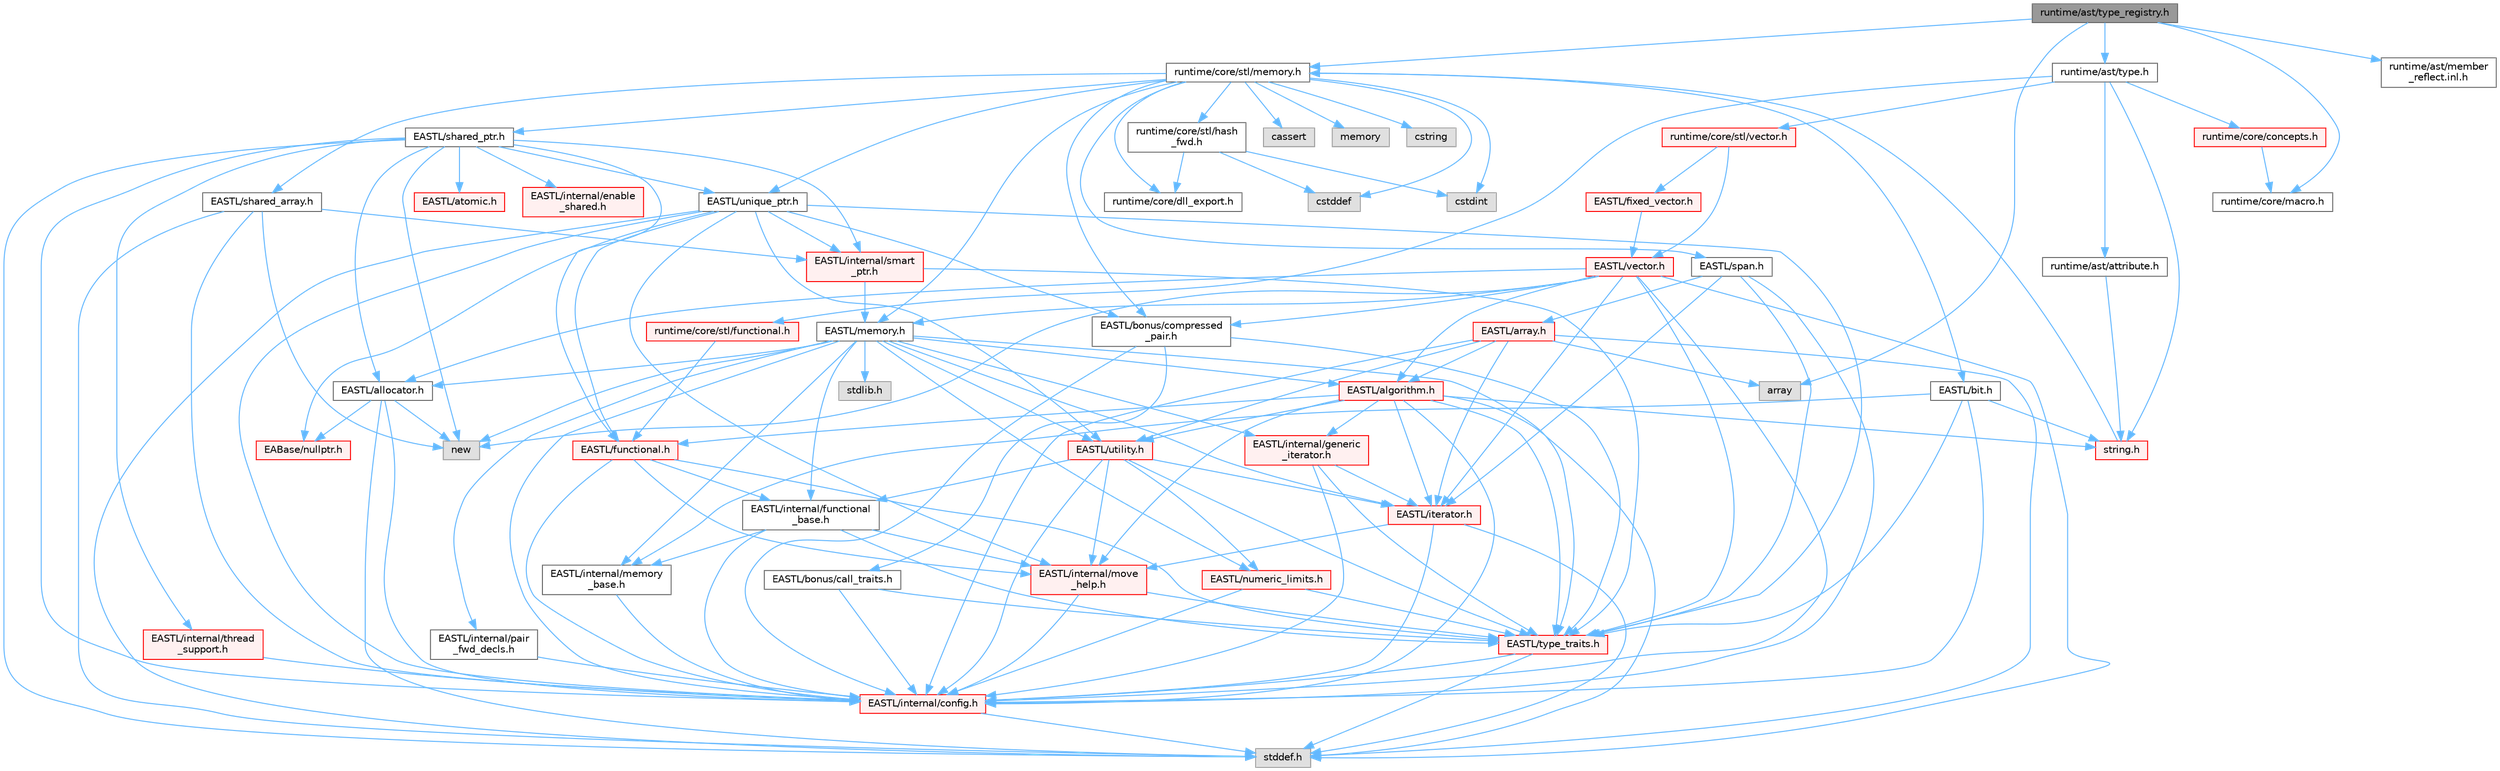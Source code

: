 digraph "runtime/ast/type_registry.h"
{
 // LATEX_PDF_SIZE
  bgcolor="transparent";
  edge [fontname=Helvetica,fontsize=10,labelfontname=Helvetica,labelfontsize=10];
  node [fontname=Helvetica,fontsize=10,shape=box,height=0.2,width=0.4];
  Node1 [id="Node000001",label="runtime/ast/type_registry.h",height=0.2,width=0.4,color="gray40", fillcolor="grey60", style="filled", fontcolor="black",tooltip=" "];
  Node1 -> Node2 [id="edge1_Node000001_Node000002",color="steelblue1",style="solid",tooltip=" "];
  Node2 [id="Node000002",label="array",height=0.2,width=0.4,color="grey60", fillcolor="#E0E0E0", style="filled",tooltip=" "];
  Node1 -> Node3 [id="edge2_Node000001_Node000003",color="steelblue1",style="solid",tooltip=" "];
  Node3 [id="Node000003",label="runtime/core/stl/memory.h",height=0.2,width=0.4,color="grey40", fillcolor="white", style="filled",URL="$core_2stl_2memory_8h.html",tooltip=" "];
  Node3 -> Node4 [id="edge3_Node000003_Node000004",color="steelblue1",style="solid",tooltip=" "];
  Node4 [id="Node000004",label="cstddef",height=0.2,width=0.4,color="grey60", fillcolor="#E0E0E0", style="filled",tooltip=" "];
  Node3 -> Node5 [id="edge4_Node000003_Node000005",color="steelblue1",style="solid",tooltip=" "];
  Node5 [id="Node000005",label="cstdint",height=0.2,width=0.4,color="grey60", fillcolor="#E0E0E0", style="filled",tooltip=" "];
  Node3 -> Node6 [id="edge5_Node000003_Node000006",color="steelblue1",style="solid",tooltip=" "];
  Node6 [id="Node000006",label="cassert",height=0.2,width=0.4,color="grey60", fillcolor="#E0E0E0", style="filled",tooltip=" "];
  Node3 -> Node7 [id="edge6_Node000003_Node000007",color="steelblue1",style="solid",tooltip=" "];
  Node7 [id="Node000007",label="memory",height=0.2,width=0.4,color="grey60", fillcolor="#E0E0E0", style="filled",tooltip=" "];
  Node3 -> Node8 [id="edge7_Node000003_Node000008",color="steelblue1",style="solid",tooltip=" "];
  Node8 [id="Node000008",label="cstring",height=0.2,width=0.4,color="grey60", fillcolor="#E0E0E0", style="filled",tooltip=" "];
  Node3 -> Node9 [id="edge8_Node000003_Node000009",color="steelblue1",style="solid",tooltip=" "];
  Node9 [id="Node000009",label="EASTL/bit.h",height=0.2,width=0.4,color="grey40", fillcolor="white", style="filled",URL="$bit_8h.html",tooltip=" "];
  Node9 -> Node10 [id="edge9_Node000009_Node000010",color="steelblue1",style="solid",tooltip=" "];
  Node10 [id="Node000010",label="EASTL/internal/config.h",height=0.2,width=0.4,color="red", fillcolor="#FFF0F0", style="filled",URL="$config_8h.html",tooltip=" "];
  Node10 -> Node18 [id="edge10_Node000010_Node000018",color="steelblue1",style="solid",tooltip=" "];
  Node18 [id="Node000018",label="stddef.h",height=0.2,width=0.4,color="grey60", fillcolor="#E0E0E0", style="filled",tooltip=" "];
  Node9 -> Node19 [id="edge11_Node000009_Node000019",color="steelblue1",style="solid",tooltip=" "];
  Node19 [id="Node000019",label="EASTL/internal/memory\l_base.h",height=0.2,width=0.4,color="grey40", fillcolor="white", style="filled",URL="$memory__base_8h.html",tooltip=" "];
  Node19 -> Node10 [id="edge12_Node000019_Node000010",color="steelblue1",style="solid",tooltip=" "];
  Node9 -> Node20 [id="edge13_Node000009_Node000020",color="steelblue1",style="solid",tooltip=" "];
  Node20 [id="Node000020",label="EASTL/type_traits.h",height=0.2,width=0.4,color="red", fillcolor="#FFF0F0", style="filled",URL="$_e_a_s_t_l_2include_2_e_a_s_t_l_2type__traits_8h.html",tooltip=" "];
  Node20 -> Node10 [id="edge14_Node000020_Node000010",color="steelblue1",style="solid",tooltip=" "];
  Node20 -> Node18 [id="edge15_Node000020_Node000018",color="steelblue1",style="solid",tooltip=" "];
  Node9 -> Node30 [id="edge16_Node000009_Node000030",color="steelblue1",style="solid",tooltip=" "];
  Node30 [id="Node000030",label="string.h",height=0.2,width=0.4,color="red", fillcolor="#FFF0F0", style="filled",URL="$string_8h.html",tooltip=" "];
  Node30 -> Node3 [id="edge17_Node000030_Node000003",color="steelblue1",style="solid",tooltip=" "];
  Node3 -> Node33 [id="edge18_Node000003_Node000033",color="steelblue1",style="solid",tooltip=" "];
  Node33 [id="Node000033",label="EASTL/memory.h",height=0.2,width=0.4,color="grey40", fillcolor="white", style="filled",URL="$_e_a_s_t_l_2include_2_e_a_s_t_l_2memory_8h.html",tooltip=" "];
  Node33 -> Node10 [id="edge19_Node000033_Node000010",color="steelblue1",style="solid",tooltip=" "];
  Node33 -> Node19 [id="edge20_Node000033_Node000019",color="steelblue1",style="solid",tooltip=" "];
  Node33 -> Node34 [id="edge21_Node000033_Node000034",color="steelblue1",style="solid",tooltip=" "];
  Node34 [id="Node000034",label="EASTL/internal/generic\l_iterator.h",height=0.2,width=0.4,color="red", fillcolor="#FFF0F0", style="filled",URL="$generic__iterator_8h.html",tooltip=" "];
  Node34 -> Node10 [id="edge22_Node000034_Node000010",color="steelblue1",style="solid",tooltip=" "];
  Node34 -> Node35 [id="edge23_Node000034_Node000035",color="steelblue1",style="solid",tooltip=" "];
  Node35 [id="Node000035",label="EASTL/iterator.h",height=0.2,width=0.4,color="red", fillcolor="#FFF0F0", style="filled",URL="$_e_a_s_t_l_2include_2_e_a_s_t_l_2iterator_8h.html",tooltip=" "];
  Node35 -> Node10 [id="edge24_Node000035_Node000010",color="steelblue1",style="solid",tooltip=" "];
  Node35 -> Node36 [id="edge25_Node000035_Node000036",color="steelblue1",style="solid",tooltip=" "];
  Node36 [id="Node000036",label="EASTL/internal/move\l_help.h",height=0.2,width=0.4,color="red", fillcolor="#FFF0F0", style="filled",URL="$move__help_8h.html",tooltip=" "];
  Node36 -> Node10 [id="edge26_Node000036_Node000010",color="steelblue1",style="solid",tooltip=" "];
  Node36 -> Node20 [id="edge27_Node000036_Node000020",color="steelblue1",style="solid",tooltip=" "];
  Node35 -> Node18 [id="edge28_Node000035_Node000018",color="steelblue1",style="solid",tooltip=" "];
  Node34 -> Node20 [id="edge29_Node000034_Node000020",color="steelblue1",style="solid",tooltip=" "];
  Node33 -> Node38 [id="edge30_Node000033_Node000038",color="steelblue1",style="solid",tooltip=" "];
  Node38 [id="Node000038",label="EASTL/internal/pair\l_fwd_decls.h",height=0.2,width=0.4,color="grey40", fillcolor="white", style="filled",URL="$pair__fwd__decls_8h.html",tooltip=" "];
  Node38 -> Node10 [id="edge31_Node000038_Node000010",color="steelblue1",style="solid",tooltip=" "];
  Node33 -> Node39 [id="edge32_Node000033_Node000039",color="steelblue1",style="solid",tooltip=" "];
  Node39 [id="Node000039",label="EASTL/internal/functional\l_base.h",height=0.2,width=0.4,color="grey40", fillcolor="white", style="filled",URL="$functional__base_8h.html",tooltip=" "];
  Node39 -> Node10 [id="edge33_Node000039_Node000010",color="steelblue1",style="solid",tooltip=" "];
  Node39 -> Node19 [id="edge34_Node000039_Node000019",color="steelblue1",style="solid",tooltip=" "];
  Node39 -> Node36 [id="edge35_Node000039_Node000036",color="steelblue1",style="solid",tooltip=" "];
  Node39 -> Node20 [id="edge36_Node000039_Node000020",color="steelblue1",style="solid",tooltip=" "];
  Node33 -> Node40 [id="edge37_Node000033_Node000040",color="steelblue1",style="solid",tooltip=" "];
  Node40 [id="Node000040",label="EASTL/algorithm.h",height=0.2,width=0.4,color="red", fillcolor="#FFF0F0", style="filled",URL="$_e_a_s_t_l_2include_2_e_a_s_t_l_2algorithm_8h.html",tooltip=" "];
  Node40 -> Node10 [id="edge38_Node000040_Node000010",color="steelblue1",style="solid",tooltip=" "];
  Node40 -> Node20 [id="edge39_Node000040_Node000020",color="steelblue1",style="solid",tooltip=" "];
  Node40 -> Node36 [id="edge40_Node000040_Node000036",color="steelblue1",style="solid",tooltip=" "];
  Node40 -> Node35 [id="edge41_Node000040_Node000035",color="steelblue1",style="solid",tooltip=" "];
  Node40 -> Node43 [id="edge42_Node000040_Node000043",color="steelblue1",style="solid",tooltip=" "];
  Node43 [id="Node000043",label="EASTL/functional.h",height=0.2,width=0.4,color="red", fillcolor="#FFF0F0", style="filled",URL="$_e_a_s_t_l_2include_2_e_a_s_t_l_2functional_8h.html",tooltip=" "];
  Node43 -> Node10 [id="edge43_Node000043_Node000010",color="steelblue1",style="solid",tooltip=" "];
  Node43 -> Node36 [id="edge44_Node000043_Node000036",color="steelblue1",style="solid",tooltip=" "];
  Node43 -> Node20 [id="edge45_Node000043_Node000020",color="steelblue1",style="solid",tooltip=" "];
  Node43 -> Node39 [id="edge46_Node000043_Node000039",color="steelblue1",style="solid",tooltip=" "];
  Node40 -> Node50 [id="edge47_Node000040_Node000050",color="steelblue1",style="solid",tooltip=" "];
  Node50 [id="Node000050",label="EASTL/utility.h",height=0.2,width=0.4,color="red", fillcolor="#FFF0F0", style="filled",URL="$_e_a_s_t_l_2include_2_e_a_s_t_l_2utility_8h.html",tooltip=" "];
  Node50 -> Node10 [id="edge48_Node000050_Node000010",color="steelblue1",style="solid",tooltip=" "];
  Node50 -> Node20 [id="edge49_Node000050_Node000020",color="steelblue1",style="solid",tooltip=" "];
  Node50 -> Node35 [id="edge50_Node000050_Node000035",color="steelblue1",style="solid",tooltip=" "];
  Node50 -> Node51 [id="edge51_Node000050_Node000051",color="steelblue1",style="solid",tooltip=" "];
  Node51 [id="Node000051",label="EASTL/numeric_limits.h",height=0.2,width=0.4,color="red", fillcolor="#FFF0F0", style="filled",URL="$numeric__limits_8h.html",tooltip=" "];
  Node51 -> Node10 [id="edge52_Node000051_Node000010",color="steelblue1",style="solid",tooltip=" "];
  Node51 -> Node20 [id="edge53_Node000051_Node000020",color="steelblue1",style="solid",tooltip=" "];
  Node50 -> Node39 [id="edge54_Node000050_Node000039",color="steelblue1",style="solid",tooltip=" "];
  Node50 -> Node36 [id="edge55_Node000050_Node000036",color="steelblue1",style="solid",tooltip=" "];
  Node40 -> Node34 [id="edge56_Node000040_Node000034",color="steelblue1",style="solid",tooltip=" "];
  Node40 -> Node18 [id="edge57_Node000040_Node000018",color="steelblue1",style="solid",tooltip=" "];
  Node40 -> Node30 [id="edge58_Node000040_Node000030",color="steelblue1",style="solid",tooltip=" "];
  Node33 -> Node20 [id="edge59_Node000033_Node000020",color="steelblue1",style="solid",tooltip=" "];
  Node33 -> Node47 [id="edge60_Node000033_Node000047",color="steelblue1",style="solid",tooltip=" "];
  Node47 [id="Node000047",label="EASTL/allocator.h",height=0.2,width=0.4,color="grey40", fillcolor="white", style="filled",URL="$allocator_8h.html",tooltip=" "];
  Node47 -> Node10 [id="edge61_Node000047_Node000010",color="steelblue1",style="solid",tooltip=" "];
  Node47 -> Node22 [id="edge62_Node000047_Node000022",color="steelblue1",style="solid",tooltip=" "];
  Node22 [id="Node000022",label="EABase/nullptr.h",height=0.2,width=0.4,color="red", fillcolor="#FFF0F0", style="filled",URL="$nullptr_8h.html",tooltip=" "];
  Node47 -> Node18 [id="edge63_Node000047_Node000018",color="steelblue1",style="solid",tooltip=" "];
  Node47 -> Node48 [id="edge64_Node000047_Node000048",color="steelblue1",style="solid",tooltip=" "];
  Node48 [id="Node000048",label="new",height=0.2,width=0.4,color="grey60", fillcolor="#E0E0E0", style="filled",tooltip=" "];
  Node33 -> Node35 [id="edge65_Node000033_Node000035",color="steelblue1",style="solid",tooltip=" "];
  Node33 -> Node50 [id="edge66_Node000033_Node000050",color="steelblue1",style="solid",tooltip=" "];
  Node33 -> Node51 [id="edge67_Node000033_Node000051",color="steelblue1",style="solid",tooltip=" "];
  Node33 -> Node60 [id="edge68_Node000033_Node000060",color="steelblue1",style="solid",tooltip=" "];
  Node60 [id="Node000060",label="stdlib.h",height=0.2,width=0.4,color="grey60", fillcolor="#E0E0E0", style="filled",tooltip=" "];
  Node33 -> Node48 [id="edge69_Node000033_Node000048",color="steelblue1",style="solid",tooltip=" "];
  Node3 -> Node61 [id="edge70_Node000003_Node000061",color="steelblue1",style="solid",tooltip=" "];
  Node61 [id="Node000061",label="EASTL/shared_array.h",height=0.2,width=0.4,color="grey40", fillcolor="white", style="filled",URL="$shared__array_8h.html",tooltip=" "];
  Node61 -> Node10 [id="edge71_Node000061_Node000010",color="steelblue1",style="solid",tooltip=" "];
  Node61 -> Node62 [id="edge72_Node000061_Node000062",color="steelblue1",style="solid",tooltip=" "];
  Node62 [id="Node000062",label="EASTL/internal/smart\l_ptr.h",height=0.2,width=0.4,color="red", fillcolor="#FFF0F0", style="filled",URL="$smart__ptr_8h.html",tooltip=" "];
  Node62 -> Node33 [id="edge73_Node000062_Node000033",color="steelblue1",style="solid",tooltip=" "];
  Node62 -> Node20 [id="edge74_Node000062_Node000020",color="steelblue1",style="solid",tooltip=" "];
  Node61 -> Node48 [id="edge75_Node000061_Node000048",color="steelblue1",style="solid",tooltip=" "];
  Node61 -> Node18 [id="edge76_Node000061_Node000018",color="steelblue1",style="solid",tooltip=" "];
  Node3 -> Node64 [id="edge77_Node000003_Node000064",color="steelblue1",style="solid",tooltip=" "];
  Node64 [id="Node000064",label="EASTL/unique_ptr.h",height=0.2,width=0.4,color="grey40", fillcolor="white", style="filled",URL="$unique__ptr_8h.html",tooltip=" "];
  Node64 -> Node22 [id="edge78_Node000064_Node000022",color="steelblue1",style="solid",tooltip=" "];
  Node64 -> Node65 [id="edge79_Node000064_Node000065",color="steelblue1",style="solid",tooltip=" "];
  Node65 [id="Node000065",label="EASTL/bonus/compressed\l_pair.h",height=0.2,width=0.4,color="grey40", fillcolor="white", style="filled",URL="$compressed__pair_8h.html",tooltip=" "];
  Node65 -> Node10 [id="edge80_Node000065_Node000010",color="steelblue1",style="solid",tooltip=" "];
  Node65 -> Node20 [id="edge81_Node000065_Node000020",color="steelblue1",style="solid",tooltip=" "];
  Node65 -> Node66 [id="edge82_Node000065_Node000066",color="steelblue1",style="solid",tooltip=" "];
  Node66 [id="Node000066",label="EASTL/bonus/call_traits.h",height=0.2,width=0.4,color="grey40", fillcolor="white", style="filled",URL="$call__traits_8h.html",tooltip=" "];
  Node66 -> Node10 [id="edge83_Node000066_Node000010",color="steelblue1",style="solid",tooltip=" "];
  Node66 -> Node20 [id="edge84_Node000066_Node000020",color="steelblue1",style="solid",tooltip=" "];
  Node64 -> Node43 [id="edge85_Node000064_Node000043",color="steelblue1",style="solid",tooltip=" "];
  Node64 -> Node10 [id="edge86_Node000064_Node000010",color="steelblue1",style="solid",tooltip=" "];
  Node64 -> Node36 [id="edge87_Node000064_Node000036",color="steelblue1",style="solid",tooltip=" "];
  Node64 -> Node62 [id="edge88_Node000064_Node000062",color="steelblue1",style="solid",tooltip=" "];
  Node64 -> Node20 [id="edge89_Node000064_Node000020",color="steelblue1",style="solid",tooltip=" "];
  Node64 -> Node50 [id="edge90_Node000064_Node000050",color="steelblue1",style="solid",tooltip=" "];
  Node64 -> Node18 [id="edge91_Node000064_Node000018",color="steelblue1",style="solid",tooltip=" "];
  Node3 -> Node67 [id="edge92_Node000003_Node000067",color="steelblue1",style="solid",tooltip=" "];
  Node67 [id="Node000067",label="EASTL/shared_ptr.h",height=0.2,width=0.4,color="grey40", fillcolor="white", style="filled",URL="$shared__ptr_8h.html",tooltip=" "];
  Node67 -> Node10 [id="edge93_Node000067_Node000010",color="steelblue1",style="solid",tooltip=" "];
  Node67 -> Node62 [id="edge94_Node000067_Node000062",color="steelblue1",style="solid",tooltip=" "];
  Node67 -> Node68 [id="edge95_Node000067_Node000068",color="steelblue1",style="solid",tooltip=" "];
  Node68 [id="Node000068",label="EASTL/internal/thread\l_support.h",height=0.2,width=0.4,color="red", fillcolor="#FFF0F0", style="filled",URL="$thread__support_8h.html",tooltip=" "];
  Node68 -> Node10 [id="edge96_Node000068_Node000010",color="steelblue1",style="solid",tooltip=" "];
  Node67 -> Node64 [id="edge97_Node000067_Node000064",color="steelblue1",style="solid",tooltip=" "];
  Node67 -> Node43 [id="edge98_Node000067_Node000043",color="steelblue1",style="solid",tooltip=" "];
  Node67 -> Node47 [id="edge99_Node000067_Node000047",color="steelblue1",style="solid",tooltip=" "];
  Node67 -> Node69 [id="edge100_Node000067_Node000069",color="steelblue1",style="solid",tooltip=" "];
  Node69 [id="Node000069",label="EASTL/atomic.h",height=0.2,width=0.4,color="red", fillcolor="#FFF0F0", style="filled",URL="$_e_a_s_t_l_2include_2_e_a_s_t_l_2atomic_8h.html",tooltip=" "];
  Node67 -> Node48 [id="edge101_Node000067_Node000048",color="steelblue1",style="solid",tooltip=" "];
  Node67 -> Node18 [id="edge102_Node000067_Node000018",color="steelblue1",style="solid",tooltip=" "];
  Node67 -> Node146 [id="edge103_Node000067_Node000146",color="steelblue1",style="solid",tooltip=" "];
  Node146 [id="Node000146",label="EASTL/internal/enable\l_shared.h",height=0.2,width=0.4,color="red", fillcolor="#FFF0F0", style="filled",URL="$enable__shared_8h.html",tooltip=" "];
  Node3 -> Node147 [id="edge104_Node000003_Node000147",color="steelblue1",style="solid",tooltip=" "];
  Node147 [id="Node000147",label="EASTL/span.h",height=0.2,width=0.4,color="grey40", fillcolor="white", style="filled",URL="$span_8h.html",tooltip=" "];
  Node147 -> Node10 [id="edge105_Node000147_Node000010",color="steelblue1",style="solid",tooltip=" "];
  Node147 -> Node20 [id="edge106_Node000147_Node000020",color="steelblue1",style="solid",tooltip=" "];
  Node147 -> Node35 [id="edge107_Node000147_Node000035",color="steelblue1",style="solid",tooltip=" "];
  Node147 -> Node148 [id="edge108_Node000147_Node000148",color="steelblue1",style="solid",tooltip=" "];
  Node148 [id="Node000148",label="EASTL/array.h",height=0.2,width=0.4,color="red", fillcolor="#FFF0F0", style="filled",URL="$array_8h.html",tooltip=" "];
  Node148 -> Node10 [id="edge109_Node000148_Node000010",color="steelblue1",style="solid",tooltip=" "];
  Node148 -> Node35 [id="edge110_Node000148_Node000035",color="steelblue1",style="solid",tooltip=" "];
  Node148 -> Node40 [id="edge111_Node000148_Node000040",color="steelblue1",style="solid",tooltip=" "];
  Node148 -> Node50 [id="edge112_Node000148_Node000050",color="steelblue1",style="solid",tooltip=" "];
  Node148 -> Node18 [id="edge113_Node000148_Node000018",color="steelblue1",style="solid",tooltip=" "];
  Node148 -> Node2 [id="edge114_Node000148_Node000002",color="steelblue1",style="solid",tooltip=" "];
  Node3 -> Node65 [id="edge115_Node000003_Node000065",color="steelblue1",style="solid",tooltip=" "];
  Node3 -> Node149 [id="edge116_Node000003_Node000149",color="steelblue1",style="solid",tooltip=" "];
  Node149 [id="Node000149",label="runtime/core/dll_export.h",height=0.2,width=0.4,color="grey40", fillcolor="white", style="filled",URL="$dll__export_8h.html",tooltip=" "];
  Node3 -> Node150 [id="edge117_Node000003_Node000150",color="steelblue1",style="solid",tooltip=" "];
  Node150 [id="Node000150",label="runtime/core/stl/hash\l_fwd.h",height=0.2,width=0.4,color="grey40", fillcolor="white", style="filled",URL="$hash__fwd_8h.html",tooltip=" "];
  Node150 -> Node4 [id="edge118_Node000150_Node000004",color="steelblue1",style="solid",tooltip=" "];
  Node150 -> Node5 [id="edge119_Node000150_Node000005",color="steelblue1",style="solid",tooltip=" "];
  Node150 -> Node149 [id="edge120_Node000150_Node000149",color="steelblue1",style="solid",tooltip=" "];
  Node1 -> Node151 [id="edge121_Node000001_Node000151",color="steelblue1",style="solid",tooltip=" "];
  Node151 [id="Node000151",label="runtime/core/macro.h",height=0.2,width=0.4,color="grey40", fillcolor="white", style="filled",URL="$macro_8h.html",tooltip=" "];
  Node1 -> Node152 [id="edge122_Node000001_Node000152",color="steelblue1",style="solid",tooltip=" "];
  Node152 [id="Node000152",label="runtime/ast/type.h",height=0.2,width=0.4,color="grey40", fillcolor="white", style="filled",URL="$type_8h.html",tooltip=" "];
  Node152 -> Node153 [id="edge123_Node000152_Node000153",color="steelblue1",style="solid",tooltip=" "];
  Node153 [id="Node000153",label="runtime/core/stl/vector.h",height=0.2,width=0.4,color="red", fillcolor="#FFF0F0", style="filled",URL="$core_2stl_2vector_8h.html",tooltip=" "];
  Node153 -> Node154 [id="edge124_Node000153_Node000154",color="steelblue1",style="solid",tooltip=" "];
  Node154 [id="Node000154",label="EASTL/vector.h",height=0.2,width=0.4,color="red", fillcolor="#FFF0F0", style="filled",URL="$_e_a_s_t_l_2include_2_e_a_s_t_l_2vector_8h.html",tooltip=" "];
  Node154 -> Node40 [id="edge125_Node000154_Node000040",color="steelblue1",style="solid",tooltip=" "];
  Node154 -> Node47 [id="edge126_Node000154_Node000047",color="steelblue1",style="solid",tooltip=" "];
  Node154 -> Node65 [id="edge127_Node000154_Node000065",color="steelblue1",style="solid",tooltip=" "];
  Node154 -> Node10 [id="edge128_Node000154_Node000010",color="steelblue1",style="solid",tooltip=" "];
  Node154 -> Node35 [id="edge129_Node000154_Node000035",color="steelblue1",style="solid",tooltip=" "];
  Node154 -> Node33 [id="edge130_Node000154_Node000033",color="steelblue1",style="solid",tooltip=" "];
  Node154 -> Node20 [id="edge131_Node000154_Node000020",color="steelblue1",style="solid",tooltip=" "];
  Node154 -> Node18 [id="edge132_Node000154_Node000018",color="steelblue1",style="solid",tooltip=" "];
  Node154 -> Node48 [id="edge133_Node000154_Node000048",color="steelblue1",style="solid",tooltip=" "];
  Node153 -> Node155 [id="edge134_Node000153_Node000155",color="steelblue1",style="solid",tooltip=" "];
  Node155 [id="Node000155",label="EASTL/fixed_vector.h",height=0.2,width=0.4,color="red", fillcolor="#FFF0F0", style="filled",URL="$fixed__vector_8h.html",tooltip=" "];
  Node155 -> Node154 [id="edge135_Node000155_Node000154",color="steelblue1",style="solid",tooltip=" "];
  Node152 -> Node30 [id="edge136_Node000152_Node000030",color="steelblue1",style="solid",tooltip=" "];
  Node152 -> Node160 [id="edge137_Node000152_Node000160",color="steelblue1",style="solid",tooltip=" "];
  Node160 [id="Node000160",label="runtime/core/stl/functional.h",height=0.2,width=0.4,color="red", fillcolor="#FFF0F0", style="filled",URL="$core_2stl_2functional_8h.html",tooltip=" "];
  Node160 -> Node43 [id="edge138_Node000160_Node000043",color="steelblue1",style="solid",tooltip=" "];
  Node152 -> Node163 [id="edge139_Node000152_Node000163",color="steelblue1",style="solid",tooltip=" "];
  Node163 [id="Node000163",label="runtime/core/concepts.h",height=0.2,width=0.4,color="red", fillcolor="#FFF0F0", style="filled",URL="$concepts_8h.html",tooltip=" "];
  Node163 -> Node151 [id="edge140_Node000163_Node000151",color="steelblue1",style="solid",tooltip=" "];
  Node152 -> Node178 [id="edge141_Node000152_Node000178",color="steelblue1",style="solid",tooltip=" "];
  Node178 [id="Node000178",label="runtime/ast/attribute.h",height=0.2,width=0.4,color="grey40", fillcolor="white", style="filled",URL="$attribute_8h.html",tooltip=" "];
  Node178 -> Node30 [id="edge142_Node000178_Node000030",color="steelblue1",style="solid",tooltip=" "];
  Node1 -> Node179 [id="edge143_Node000001_Node000179",color="steelblue1",style="solid",tooltip=" "];
  Node179 [id="Node000179",label="runtime/ast/member\l_reflect.inl.h",height=0.2,width=0.4,color="grey40", fillcolor="white", style="filled",URL="$member__reflect_8inl_8h.html",tooltip=" "];
}
